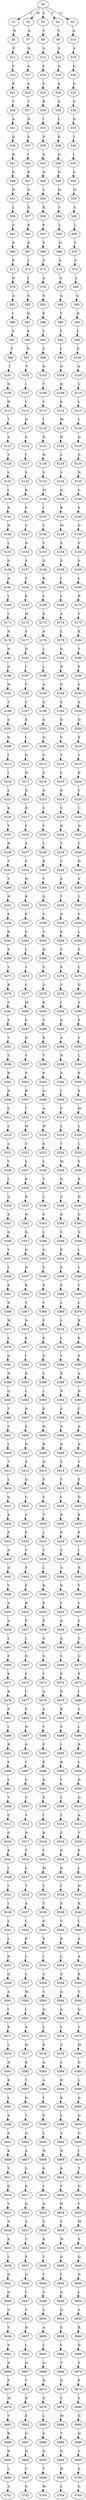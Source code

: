 strict digraph  {
	S0 -> S1 [ label = L ];
	S0 -> S2 [ label = M ];
	S0 -> S3 [ label = S ];
	S0 -> S4 [ label = V ];
	S0 -> S5 [ label = G ];
	S1 -> S6 [ label = R ];
	S2 -> S7 [ label = A ];
	S3 -> S8 [ label = C ];
	S4 -> S9 [ label = V ];
	S5 -> S10 [ label = A ];
	S6 -> S11 [ label = F ];
	S7 -> S12 [ label = N ];
	S8 -> S13 [ label = G ];
	S9 -> S14 [ label = S ];
	S10 -> S15 [ label = S ];
	S11 -> S16 [ label = V ];
	S12 -> S17 [ label = A ];
	S13 -> S18 [ label = L ];
	S14 -> S19 [ label = A ];
	S15 -> S20 [ label = G ];
	S16 -> S21 [ label = P ];
	S17 -> S22 [ label = S ];
	S18 -> S23 [ label = C ];
	S19 -> S24 [ label = A ];
	S20 -> S25 [ label = G ];
	S21 -> S26 [ label = T ];
	S22 -> S27 [ label = T ];
	S23 -> S28 [ label = R ];
	S24 -> S29 [ label = A ];
	S25 -> S30 [ label = G ];
	S26 -> S31 [ label = A ];
	S27 -> S32 [ label = N ];
	S28 -> S33 [ label = I ];
	S29 -> S34 [ label = L ];
	S30 -> S35 [ label = D ];
	S31 -> S36 [ label = Q ];
	S32 -> S37 [ label = S ];
	S33 -> S38 [ label = P ];
	S34 -> S39 [ label = K ];
	S35 -> S40 [ label = T ];
	S36 -> S41 [ label = K ];
	S37 -> S42 [ label = I ];
	S38 -> S43 [ label = A ];
	S39 -> S44 [ label = Q ];
	S40 -> S45 [ label = I ];
	S41 -> S46 [ label = S ];
	S42 -> S47 [ label = K ];
	S43 -> S48 [ label = A ];
	S44 -> S49 [ label = D ];
	S45 -> S50 [ label = S ];
	S46 -> S51 [ label = D ];
	S47 -> S52 [ label = D ];
	S48 -> S53 [ label = L ];
	S49 -> S54 [ label = M ];
	S50 -> S55 [ label = H ];
	S51 -> S56 [ label = L ];
	S52 -> S57 [ label = K ];
	S53 -> S58 [ label = K ];
	S54 -> S59 [ label = V ];
	S55 -> S60 [ label = S ];
	S56 -> S61 [ label = S ];
	S57 -> S62 [ label = E ];
	S58 -> S63 [ label = P ];
	S59 -> S64 [ label = L ];
	S60 -> S65 [ label = L ];
	S61 -> S66 [ label = P ];
	S62 -> S67 [ label = E ];
	S63 -> S68 [ label = E ];
	S64 -> S69 [ label = D ];
	S65 -> S70 [ label = T ];
	S66 -> S71 [ label = E ];
	S67 -> S72 [ label = L ];
	S68 -> S73 [ label = G ];
	S69 -> S74 [ label = A ];
	S70 -> S75 [ label = V ];
	S71 -> S76 [ label = N ];
	S72 -> S77 [ label = I ];
	S73 -> S78 [ label = A ];
	S74 -> S79 [ label = G ];
	S75 -> S80 [ label = L ];
	S76 -> S81 [ label = A ];
	S77 -> S82 [ label = G ];
	S78 -> S83 [ label = S ];
	S79 -> S84 [ label = A ];
	S80 -> S85 [ label = Q ];
	S81 -> S86 [ label = I ];
	S82 -> S87 [ label = D ];
	S83 -> S88 [ label = E ];
	S84 -> S89 [ label = T ];
	S85 -> S90 [ label = R ];
	S86 -> S91 [ label = A ];
	S87 -> S92 [ label = K ];
	S88 -> S93 [ label = S ];
	S89 -> S94 [ label = V ];
	S90 -> S95 [ label = L ];
	S91 -> S96 [ label = T ];
	S92 -> S97 [ label = N ];
	S93 -> S98 [ label = S ];
	S94 -> S99 [ label = L ];
	S95 -> S100 [ label = E ];
	S96 -> S101 [ label = I ];
	S97 -> S102 [ label = V ];
	S98 -> S103 [ label = G ];
	S99 -> S104 [ label = N ];
	S100 -> S105 [ label = A ];
	S101 -> S106 [ label = N ];
	S102 -> S107 [ label = I ];
	S103 -> S108 [ label = T ];
	S104 -> S109 [ label = H ];
	S105 -> S110 [ label = L ];
	S106 -> S111 [ label = H ];
	S107 -> S112 [ label = V ];
	S108 -> S113 [ label = V ];
	S109 -> S114 [ label = S ];
	S110 -> S115 [ label = L ];
	S111 -> S116 [ label = T ];
	S112 -> S117 [ label = D ];
	S113 -> S118 [ label = I ];
	S114 -> S119 [ label = M ];
	S115 -> S120 [ label = L ];
	S116 -> S121 [ label = A ];
	S117 -> S122 [ label = S ];
	S118 -> S123 [ label = N ];
	S119 -> S124 [ label = N ];
	S120 -> S125 [ label = Q ];
	S121 -> S126 [ label = T ];
	S122 -> S127 [ label = I ];
	S123 -> S128 [ label = H ];
	S124 -> S129 [ label = L ];
	S125 -> S130 [ label = G ];
	S126 -> S131 [ label = L ];
	S127 -> S132 [ label = S ];
	S128 -> S133 [ label = S ];
	S129 -> S134 [ label = V ];
	S130 -> S135 [ label = N ];
	S131 -> S136 [ label = I ];
	S132 -> S137 [ label = R ];
	S133 -> S138 [ label = M ];
	S134 -> S139 [ label = Q ];
	S135 -> S140 [ label = G ];
	S136 -> S141 [ label = R ];
	S137 -> S142 [ label = F ];
	S138 -> S143 [ label = I ];
	S139 -> S144 [ label = R ];
	S140 -> S145 [ label = S ];
	S141 -> S146 [ label = H ];
	S142 -> S147 [ label = Y ];
	S143 -> S148 [ label = L ];
	S144 -> S149 [ label = M ];
	S145 -> S150 [ label = D ];
	S146 -> S151 [ label = L ];
	S147 -> S152 [ label = N ];
	S148 -> S153 [ label = V ];
	S149 -> S154 [ label = E ];
	S150 -> S155 [ label = V ];
	S151 -> S156 [ label = Q ];
	S152 -> S157 [ label = S ];
	S153 -> S158 [ label = Q ];
	S154 -> S159 [ label = S ];
	S155 -> S160 [ label = S ];
	S156 -> S161 [ label = A ];
	S157 -> S162 [ label = T ];
	S158 -> S163 [ label = R ];
	S159 -> S164 [ label = L ];
	S160 -> S165 [ label = L ];
	S161 -> S166 [ label = L ];
	S162 -> S167 [ label = E ];
	S163 -> S168 [ label = L ];
	S164 -> S169 [ label = L ];
	S165 -> S170 [ label = R ];
	S166 -> S171 [ label = L ];
	S167 -> S172 [ label = M ];
	S168 -> S173 [ label = E ];
	S169 -> S174 [ label = A ];
	S170 -> S175 [ label = V ];
	S171 -> S176 [ label = N ];
	S172 -> S177 [ label = S ];
	S173 -> S178 [ label = A ];
	S174 -> S179 [ label = L ];
	S175 -> S180 [ label = E ];
	S176 -> S181 [ label = N ];
	S177 -> S182 [ label = D ];
	S178 -> S183 [ label = L ];
	S179 -> S184 [ label = G ];
	S180 -> S185 [ label = T ];
	S181 -> S186 [ label = G ];
	S182 -> S187 [ label = I ];
	S183 -> S188 [ label = L ];
	S184 -> S189 [ label = N ];
	S185 -> S190 [ label = P ];
	S186 -> S191 [ label = N ];
	S187 -> S192 [ label = V ];
	S188 -> S193 [ label = A ];
	S189 -> S194 [ label = G ];
	S190 -> S195 [ label = S ];
	S191 -> S196 [ label = Y ];
	S192 -> S197 [ label = L ];
	S193 -> S198 [ label = Q ];
	S194 -> S199 [ label = S ];
	S195 -> S200 [ label = A ];
	S196 -> S201 [ label = S ];
	S197 -> S202 [ label = K ];
	S198 -> S203 [ label = G ];
	S199 -> S204 [ label = D ];
	S200 -> S205 [ label = D ];
	S201 -> S206 [ label = D ];
	S202 -> S207 [ label = L ];
	S203 -> S208 [ label = N ];
	S204 -> S209 [ label = V ];
	S205 -> S210 [ label = E ];
	S206 -> S211 [ label = I ];
	S207 -> S212 [ label = G ];
	S208 -> S213 [ label = G ];
	S209 -> S214 [ label = T ];
	S210 -> S215 [ label = V ];
	S211 -> S216 [ label = I ];
	S212 -> S217 [ label = N ];
	S213 -> S218 [ label = S ];
	S214 -> S219 [ label = L ];
	S215 -> S220 [ label = K ];
	S216 -> S221 [ label = L ];
	S217 -> S222 [ label = Q ];
	S218 -> S223 [ label = D ];
	S219 -> S224 [ label = R ];
	S220 -> S225 [ label = V ];
	S221 -> S226 [ label = K ];
	S222 -> S227 [ label = R ];
	S223 -> S228 [ label = V ];
	S224 -> S229 [ label = V ];
	S225 -> S230 [ label = I ];
	S226 -> S231 [ label = V ];
	S227 -> S232 [ label = F ];
	S228 -> S233 [ label = S ];
	S229 -> S234 [ label = Q ];
	S230 -> S235 [ label = Q ];
	S231 -> S236 [ label = H ];
	S232 -> S237 [ label = S ];
	S233 -> S238 [ label = L ];
	S234 -> S239 [ label = T ];
	S235 -> S240 [ label = V ];
	S236 -> S241 [ label = T ];
	S237 -> S242 [ label = S ];
	S238 -> S243 [ label = R ];
	S239 -> S244 [ label = V ];
	S240 -> S245 [ label = H ];
	S241 -> S246 [ label = T ];
	S242 -> S247 [ label = H ];
	S243 -> S248 [ label = V ];
	S244 -> S249 [ label = S ];
	S245 -> S250 [ label = S ];
	S246 -> S251 [ label = N ];
	S247 -> S252 [ label = R ];
	S248 -> S253 [ label = Q ];
	S249 -> S254 [ label = T ];
	S250 -> S255 [ label = L ];
	S251 -> S256 [ label = S ];
	S252 -> S257 [ label = F ];
	S253 -> S258 [ label = T ];
	S254 -> S259 [ label = D ];
	S255 -> S260 [ label = V ];
	S256 -> S261 [ label = D ];
	S257 -> S262 [ label = V ];
	S258 -> S263 [ label = V ];
	S259 -> S264 [ label = E ];
	S260 -> S265 [ label = L ];
	S261 -> S266 [ label = E ];
	S262 -> S267 [ label = L ];
	S263 -> S268 [ label = H ];
	S264 -> S269 [ label = V ];
	S265 -> S270 [ label = S ];
	S266 -> S271 [ label = V ];
	S267 -> S272 [ label = V ];
	S268 -> S273 [ label = S ];
	S269 -> S274 [ label = K ];
	S270 -> S275 [ label = L ];
	S271 -> S276 [ label = K ];
	S272 -> S277 [ label = L ];
	S273 -> S278 [ label = D ];
	S274 -> S279 [ label = V ];
	S275 -> S280 [ label = Q ];
	S276 -> S281 [ label = V ];
	S277 -> S282 [ label = M ];
	S278 -> S283 [ label = E ];
	S279 -> S284 [ label = I ];
	S280 -> S285 [ label = S ];
	S281 -> S286 [ label = F ];
	S282 -> S287 [ label = S ];
	S283 -> S288 [ label = V ];
	S284 -> S289 [ label = Q ];
	S285 -> S290 [ label = P ];
	S286 -> S291 [ label = Y ];
	S287 -> S292 [ label = D ];
	S288 -> S293 [ label = K ];
	S289 -> S294 [ label = A ];
	S290 -> S295 [ label = V ];
	S291 -> S296 [ label = T ];
	S292 -> S297 [ label = V ];
	S293 -> S298 [ label = V ];
	S294 -> S299 [ label = H ];
	S295 -> S300 [ label = L ];
	S296 -> S301 [ label = H ];
	S297 -> S302 [ label = F ];
	S298 -> S303 [ label = F ];
	S299 -> S304 [ label = S ];
	S300 -> S305 [ label = E ];
	S301 -> S306 [ label = H ];
	S302 -> S307 [ label = R ];
	S303 -> S308 [ label = Q ];
	S304 -> S309 [ label = L ];
	S305 -> S310 [ label = E ];
	S306 -> S311 [ label = L ];
	S307 -> S312 [ label = T ];
	S308 -> S313 [ label = A ];
	S309 -> S314 [ label = V ];
	S310 -> S315 [ label = M ];
	S311 -> S316 [ label = L ];
	S312 -> S317 [ label = M ];
	S313 -> S318 [ label = H ];
	S314 -> S319 [ label = L ];
	S315 -> S320 [ label = L ];
	S316 -> S321 [ label = L ];
	S317 -> S322 [ label = C ];
	S318 -> S323 [ label = S ];
	S319 -> S324 [ label = T ];
	S320 -> S325 [ label = L ];
	S321 -> S326 [ label = V ];
	S322 -> S327 [ label = S ];
	S323 -> S328 [ label = L ];
	S324 -> S329 [ label = M ];
	S325 -> S330 [ label = S ];
	S326 -> S331 [ label = L ];
	S327 -> S332 [ label = K ];
	S328 -> S333 [ label = V ];
	S329 -> S334 [ label = Q ];
	S330 -> S335 [ label = R ];
	S331 -> S336 [ label = Q ];
	S332 -> S337 [ label = R ];
	S333 -> S338 [ label = L ];
	S334 -> S339 [ label = S ];
	S335 -> S340 [ label = N ];
	S336 -> S341 [ label = S ];
	S337 -> S342 [ label = W ];
	S338 -> S343 [ label = S ];
	S339 -> S344 [ label = D ];
	S340 -> S345 [ label = G ];
	S341 -> S346 [ label = Q ];
	S342 -> S347 [ label = D ];
	S343 -> S348 [ label = L ];
	S344 -> S349 [ label = V ];
	S345 -> S350 [ label = S ];
	S346 -> S351 [ label = V ];
	S347 -> S352 [ label = N ];
	S348 -> S353 [ label = Q ];
	S349 -> S354 [ label = F ];
	S350 -> S355 [ label = L ];
	S351 -> S356 [ label = L ];
	S352 -> S357 [ label = N ];
	S353 -> S358 [ label = S ];
	S354 -> S359 [ label = E ];
	S355 -> S360 [ label = L ];
	S356 -> S361 [ label = E ];
	S357 -> S362 [ label = K ];
	S358 -> S363 [ label = E ];
	S359 -> S364 [ label = E ];
	S360 -> S365 [ label = V ];
	S361 -> S366 [ label = N ];
	S362 -> S367 [ label = V ];
	S363 -> S368 [ label = V ];
	S364 -> S369 [ label = L ];
	S365 -> S370 [ label = L ];
	S366 -> S371 [ label = M ];
	S367 -> S372 [ label = N ];
	S368 -> S373 [ label = F ];
	S369 -> S374 [ label = L ];
	S370 -> S375 [ label = K ];
	S371 -> S376 [ label = L ];
	S372 -> S377 [ label = E ];
	S373 -> S378 [ label = E ];
	S374 -> S379 [ label = L ];
	S375 -> S380 [ label = E ];
	S376 -> S381 [ label = Q ];
	S377 -> S382 [ label = I ];
	S378 -> S383 [ label = G ];
	S379 -> S384 [ label = T ];
	S380 -> S385 [ label = S ];
	S381 -> S386 [ label = N ];
	S382 -> S387 [ label = E ];
	S383 -> S388 [ label = L ];
	S384 -> S389 [ label = R ];
	S385 -> S390 [ label = A ];
	S386 -> S391 [ label = Q ];
	S387 -> S392 [ label = L ];
	S388 -> S393 [ label = L ];
	S389 -> S394 [ label = N ];
	S390 -> S395 [ label = D ];
	S391 -> S396 [ label = T ];
	S392 -> S397 [ label = N ];
	S393 -> S398 [ label = E ];
	S394 -> S399 [ label = S ];
	S395 -> S400 [ label = C ];
	S396 -> S401 [ label = V ];
	S397 -> S402 [ label = E ];
	S398 -> S403 [ label = H ];
	S399 -> S404 [ label = S ];
	S400 -> S405 [ label = A ];
	S401 -> S406 [ label = L ];
	S402 -> S407 [ label = N ];
	S403 -> S408 [ label = R ];
	S404 -> S409 [ label = A ];
	S405 -> S410 [ label = A ];
	S406 -> S411 [ label = T ];
	S407 -> S412 [ label = E ];
	S408 -> S413 [ label = N ];
	S409 -> S414 [ label = V ];
	S410 -> S415 [ label = V ];
	S411 -> S416 [ label = L ];
	S412 -> S417 [ label = Q ];
	S413 -> S418 [ label = S ];
	S414 -> S419 [ label = V ];
	S415 -> S420 [ label = F ];
	S416 -> S421 [ label = Q ];
	S417 -> S422 [ label = C ];
	S418 -> S423 [ label = S ];
	S419 -> S424 [ label = L ];
	S420 -> S425 [ label = D ];
	S421 -> S426 [ label = E ];
	S422 -> S427 [ label = V ];
	S423 -> S428 [ label = T ];
	S424 -> S429 [ label = R ];
	S425 -> S430 [ label = K ];
	S426 -> S431 [ label = P ];
	S427 -> S432 [ label = P ];
	S428 -> S433 [ label = L ];
	S429 -> S434 [ label = E ];
	S430 -> S435 [ label = F ];
	S431 -> S436 [ label = A ];
	S432 -> S437 [ label = V ];
	S433 -> S438 [ label = T ];
	S434 -> S439 [ label = S ];
	S435 -> S440 [ label = I ];
	S436 -> S441 [ label = D ];
	S437 -> S442 [ label = F ];
	S438 -> S443 [ label = L ];
	S439 -> S444 [ label = A ];
	S440 -> S445 [ label = R ];
	S441 -> S446 [ label = C ];
	S442 -> S447 [ label = P ];
	S443 -> S448 [ label = R ];
	S444 -> S449 [ label = D ];
	S445 -> S450 [ label = Y ];
	S446 -> S451 [ label = A ];
	S447 -> S452 [ label = R ];
	S448 -> S453 [ label = E ];
	S449 -> S454 [ label = C ];
	S450 -> S455 [ label = L ];
	S451 -> S456 [ label = A ];
	S452 -> S457 [ label = F ];
	S453 -> S458 [ label = P ];
	S454 -> S459 [ label = A ];
	S455 -> S460 [ label = Y ];
	S456 -> S461 [ label = L ];
	S457 -> S462 [ label = L ];
	S458 -> S463 [ label = A ];
	S459 -> S464 [ label = A ];
	S460 -> S465 [ label = C ];
	S461 -> S466 [ label = F ];
	S462 -> S467 [ label = H ];
	S463 -> S468 [ label = D ];
	S464 -> S469 [ label = V ];
	S465 -> S470 [ label = G ];
	S466 -> S471 [ label = E ];
	S467 -> S472 [ label = F ];
	S468 -> S473 [ label = C ];
	S469 -> S474 [ label = F ];
	S470 -> S475 [ label = E ];
	S471 -> S476 [ label = K ];
	S472 -> S477 [ label = L ];
	S473 -> S478 [ label = A ];
	S474 -> S479 [ label = D ];
	S475 -> S480 [ label = I ];
	S476 -> S481 [ label = F ];
	S477 -> S482 [ label = Y ];
	S478 -> S483 [ label = A ];
	S479 -> S484 [ label = K ];
	S480 -> S485 [ label = S ];
	S481 -> S486 [ label = I ];
	S482 -> S487 [ label = H ];
	S483 -> S488 [ label = V ];
	S484 -> S489 [ label = F ];
	S485 -> S490 [ label = L ];
	S486 -> S491 [ label = R ];
	S487 -> S492 [ label = G ];
	S488 -> S493 [ label = F ];
	S489 -> S494 [ label = I ];
	S490 -> S495 [ label = R ];
	S491 -> S496 [ label = Y ];
	S492 -> S497 [ label = T ];
	S493 -> S498 [ label = E ];
	S494 -> S499 [ label = R ];
	S495 -> S500 [ label = L ];
	S496 -> S501 [ label = L ];
	S497 -> S502 [ label = V ];
	S498 -> S503 [ label = K ];
	S499 -> S504 [ label = Y ];
	S500 -> S505 [ label = D ];
	S501 -> S506 [ label = Y ];
	S502 -> S507 [ label = Y ];
	S503 -> S508 [ label = F ];
	S504 -> S509 [ label = L ];
	S505 -> S510 [ label = Q ];
	S506 -> S511 [ label = C ];
	S507 -> S512 [ label = V ];
	S508 -> S513 [ label = I ];
	S509 -> S514 [ label = Y ];
	S510 -> S515 [ label = A ];
	S511 -> S516 [ label = G ];
	S512 -> S517 [ label = N ];
	S513 -> S518 [ label = R ];
	S514 -> S519 [ label = C ];
	S515 -> S520 [ label = T ];
	S516 -> S521 [ label = E ];
	S517 -> S522 [ label = T ];
	S518 -> S523 [ label = Y ];
	S519 -> S524 [ label = G ];
	S520 -> S525 [ label = P ];
	S521 -> S526 [ label = I ];
	S522 -> S527 [ label = S ];
	S523 -> S528 [ label = M ];
	S524 -> S529 [ label = D ];
	S525 -> S530 [ label = L ];
	S526 -> S531 [ label = I ];
	S527 -> S532 [ label = T ];
	S528 -> S533 [ label = Y ];
	S529 -> S534 [ label = I ];
	S530 -> S535 [ label = H ];
	S531 -> S536 [ label = I ];
	S532 -> S537 [ label = A ];
	S533 -> S538 [ label = C ];
	S534 -> S539 [ label = S ];
	S535 -> S540 [ label = K ];
	S536 -> S541 [ label = L ];
	S537 -> S542 [ label = L ];
	S538 -> S543 [ label = G ];
	S539 -> S544 [ label = V ];
	S540 -> S545 [ label = L ];
	S541 -> S546 [ label = L ];
	S542 -> S547 [ label = P ];
	S543 -> S548 [ label = E ];
	S544 -> S549 [ label = R ];
	S545 -> S550 [ label = A ];
	S546 -> S551 [ label = D ];
	S547 -> S552 [ label = L ];
	S548 -> S553 [ label = I ];
	S549 -> S554 [ label = L ];
	S550 -> S555 [ label = A ];
	S551 -> S556 [ label = Q ];
	S552 -> S557 [ label = L ];
	S553 -> S558 [ label = A ];
	S554 -> S559 [ label = D ];
	S555 -> S560 [ label = K ];
	S556 -> S561 [ label = A ];
	S557 -> S562 [ label = M ];
	S558 -> S563 [ label = V ];
	S559 -> S564 [ label = Q ];
	S560 -> S565 [ label = Y ];
	S561 -> S566 [ label = I ];
	S562 -> S567 [ label = L ];
	S563 -> S568 [ label = Q ];
	S564 -> S569 [ label = A ];
	S565 -> S570 [ label = Q ];
	S566 -> S571 [ label = P ];
	S567 -> S572 [ label = A ];
	S568 -> S573 [ label = L ];
	S569 -> S574 [ label = I ];
	S570 -> S575 [ label = V ];
	S571 -> S576 [ label = L ];
	S572 -> S577 [ label = D ];
	S573 -> S578 [ label = E ];
	S574 -> S579 [ label = S ];
	S575 -> S580 [ label = M ];
	S576 -> S581 [ label = H ];
	S577 -> S582 [ label = K ];
	S578 -> S583 [ label = Q ];
	S579 -> S584 [ label = L ];
	S580 -> S585 [ label = G ];
	S581 -> S586 [ label = K ];
	S582 -> S587 [ label = Y ];
	S583 -> S588 [ label = A ];
	S584 -> S589 [ label = H ];
	S585 -> S590 [ label = L ];
	S586 -> S591 [ label = L ];
	S587 -> S592 [ label = N ];
	S588 -> S593 [ label = I ];
	S589 -> S594 [ label = K ];
	S590 -> S595 [ label = Q ];
	S591 -> S596 [ label = A ];
	S592 -> S597 [ label = V ];
	S593 -> S598 [ label = P ];
	S594 -> S599 [ label = L ];
	S595 -> S600 [ label = Q ];
	S596 -> S601 [ label = S ];
	S597 -> S602 [ label = Q ];
	S598 -> S603 [ label = L ];
	S599 -> S604 [ label = A ];
	S600 -> S605 [ label = G ];
	S601 -> S606 [ label = K ];
	S602 -> S607 [ label = A ];
	S603 -> S608 [ label = H ];
	S604 -> S609 [ label = N ];
	S605 -> S610 [ label = I ];
	S606 -> S611 [ label = Y ];
	S607 -> S612 [ label = L ];
	S608 -> S613 [ label = K ];
	S609 -> S614 [ label = K ];
	S610 -> S615 [ label = T ];
	S611 -> S616 [ label = Q ];
	S612 -> S617 [ label = K ];
	S613 -> S618 [ label = L ];
	S614 -> S619 [ label = Y ];
	S615 -> S620 [ label = Q ];
	S616 -> S621 [ label = V ];
	S617 -> S622 [ label = Q ];
	S618 -> S623 [ label = A ];
	S619 -> S624 [ label = H ];
	S620 -> S625 [ label = Y ];
	S621 -> S626 [ label = A ];
	S622 -> S627 [ label = A ];
	S623 -> S628 [ label = S ];
	S624 -> S629 [ label = V ];
	S625 -> S630 [ label = M ];
	S626 -> S631 [ label = E ];
	S627 -> S632 [ label = C ];
	S628 -> S633 [ label = K ];
	S629 -> S634 [ label = W ];
	S630 -> S635 [ label = S ];
	S631 -> S636 [ label = L ];
	S632 -> S637 [ label = E ];
	S633 -> S638 [ label = Y ];
	S634 -> S639 [ label = G ];
	S635 -> S640 [ label = Q ];
	S636 -> S641 [ label = Q ];
	S637 -> S642 [ label = Q ];
	S638 -> S643 [ label = T ];
	S639 -> S644 [ label = L ];
	S640 -> S645 [ label = N ];
	S641 -> S646 [ label = Q ];
	S642 -> S647 [ label = Y ];
	S643 -> S648 [ label = V ];
	S644 -> S649 [ label = Q ];
	S645 -> S650 [ label = L ];
	S646 -> S651 [ label = G ];
	S647 -> S652 [ label = V ];
	S648 -> S653 [ label = L ];
	S649 -> S654 [ label = Q ];
	S650 -> S655 [ label = A ];
	S651 -> S656 [ label = V ];
	S652 -> S657 [ label = H ];
	S653 -> S658 [ label = A ];
	S654 -> S659 [ label = G ];
	S655 -> S660 [ label = R ];
	S656 -> S661 [ label = S ];
	S657 -> S662 [ label = I ];
	S658 -> S663 [ label = L ];
	S659 -> S664 [ label = L ];
	S660 -> S665 [ label = D ];
	S661 -> S666 [ label = D ];
	S662 -> S667 [ label = Q ];
	S663 -> S668 [ label = Q ];
	S664 -> S669 [ label = T ];
	S665 -> S670 [ label = S ];
	S666 -> S671 [ label = F ];
	S667 -> S672 [ label = V ];
	S668 -> S673 [ label = H ];
	S669 -> S674 [ label = Q ];
	S670 -> S675 [ label = P ];
	S671 -> S676 [ label = M ];
	S672 -> S677 [ label = R ];
	S673 -> S678 [ label = G ];
	S674 -> S679 [ label = Y ];
	S675 -> S680 [ label = S ];
	S676 -> S681 [ label = V ];
	S677 -> S682 [ label = E ];
	S678 -> S683 [ label = L ];
	S679 -> S684 [ label = M ];
	S680 -> S685 [ label = G ];
	S681 -> S686 [ label = R ];
	S682 -> S687 [ label = G ];
	S683 -> S688 [ label = S ];
	S684 -> S689 [ label = T ];
	S685 -> S690 [ label = H ];
	S686 -> S691 [ label = H ];
	S687 -> S692 [ label = N ];
	S688 -> S693 [ label = Q ];
	S689 -> S694 [ label = Q ];
	S690 -> S695 [ label = V ];
	S691 -> S696 [ label = L ];
	S692 -> S697 [ label = V ];
	S693 -> S698 [ label = Y ];
	S694 -> S699 [ label = H ];
	S695 -> S700 [ label = A ];
	S696 -> S701 [ label = A ];
	S697 -> S702 [ label = G ];
	S698 -> S703 [ label = M ];
	S699 -> S704 [ label = L ];
	S700 -> S705 [ label = G ];
}
